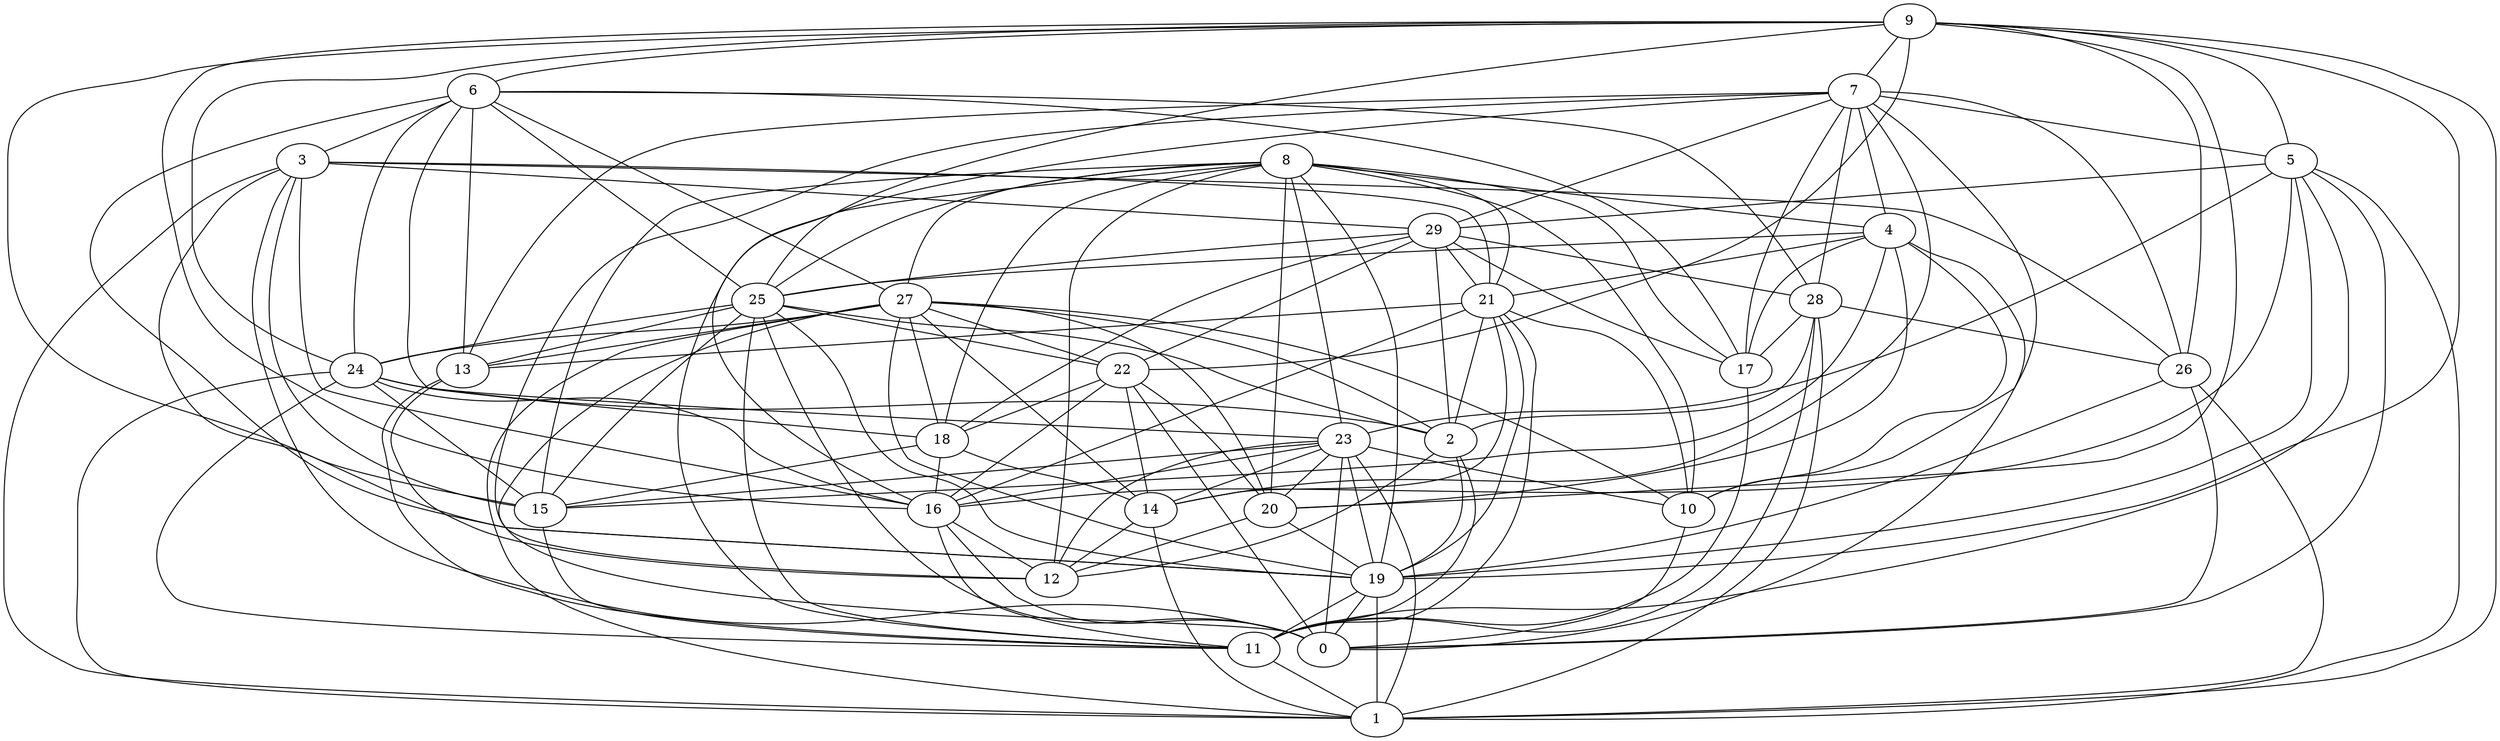 digraph GG_graph {

subgraph G_graph {
edge [color = black]
"24" -> "23" [dir = none]
"24" -> "16" [dir = none]
"24" -> "2" [dir = none]
"13" -> "11" [dir = none]
"13" -> "12" [dir = none]
"29" -> "17" [dir = none]
"14" -> "12" [dir = none]
"26" -> "19" [dir = none]
"26" -> "1" [dir = none]
"28" -> "17" [dir = none]
"28" -> "11" [dir = none]
"28" -> "2" [dir = none]
"28" -> "26" [dir = none]
"9" -> "7" [dir = none]
"9" -> "25" [dir = none]
"9" -> "15" [dir = none]
"22" -> "18" [dir = none]
"22" -> "16" [dir = none]
"17" -> "11" [dir = none]
"8" -> "15" [dir = none]
"8" -> "4" [dir = none]
"8" -> "17" [dir = none]
"8" -> "27" [dir = none]
"8" -> "12" [dir = none]
"8" -> "20" [dir = none]
"8" -> "19" [dir = none]
"8" -> "18" [dir = none]
"16" -> "11" [dir = none]
"16" -> "0" [dir = none]
"6" -> "25" [dir = none]
"6" -> "24" [dir = none]
"6" -> "3" [dir = none]
"6" -> "17" [dir = none]
"6" -> "28" [dir = none]
"3" -> "1" [dir = none]
"3" -> "21" [dir = none]
"3" -> "29" [dir = none]
"3" -> "0" [dir = none]
"5" -> "16" [dir = none]
"5" -> "0" [dir = none]
"5" -> "29" [dir = none]
"20" -> "12" [dir = none]
"23" -> "15" [dir = none]
"21" -> "14" [dir = none]
"21" -> "13" [dir = none]
"21" -> "19" [dir = none]
"21" -> "2" [dir = none]
"4" -> "25" [dir = none]
"4" -> "20" [dir = none]
"25" -> "22" [dir = none]
"25" -> "0" [dir = none]
"2" -> "12" [dir = none]
"27" -> "10" [dir = none]
"7" -> "12" [dir = none]
"7" -> "10" [dir = none]
"7" -> "17" [dir = none]
"7" -> "16" [dir = none]
"10" -> "0" [dir = none]
"4" -> "21" [dir = none]
"11" -> "1" [dir = none]
"23" -> "0" [dir = none]
"7" -> "29" [dir = none]
"23" -> "12" [dir = none]
"7" -> "26" [dir = none]
"23" -> "1" [dir = none]
"3" -> "16" [dir = none]
"26" -> "0" [dir = none]
"9" -> "26" [dir = none]
"9" -> "6" [dir = none]
"7" -> "13" [dir = none]
"21" -> "10" [dir = none]
"27" -> "20" [dir = none]
"27" -> "14" [dir = none]
"5" -> "23" [dir = none]
"4" -> "0" [dir = none]
"5" -> "19" [dir = none]
"7" -> "28" [dir = none]
"25" -> "24" [dir = none]
"24" -> "11" [dir = none]
"29" -> "22" [dir = none]
"27" -> "22" [dir = none]
"29" -> "25" [dir = none]
"19" -> "0" [dir = none]
"16" -> "12" [dir = none]
"9" -> "1" [dir = none]
"9" -> "24" [dir = none]
"25" -> "15" [dir = none]
"22" -> "20" [dir = none]
"9" -> "22" [dir = none]
"6" -> "13" [dir = none]
"4" -> "15" [dir = none]
"9" -> "19" [dir = none]
"23" -> "19" [dir = none]
"27" -> "1" [dir = none]
"2" -> "11" [dir = none]
"29" -> "21" [dir = none]
"9" -> "20" [dir = none]
"18" -> "15" [dir = none]
"27" -> "13" [dir = none]
"3" -> "19" [dir = none]
"8" -> "23" [dir = none]
"23" -> "14" [dir = none]
"7" -> "5" [dir = none]
"18" -> "16" [dir = none]
"27" -> "24" [dir = none]
"9" -> "16" [dir = none]
"18" -> "14" [dir = none]
"8" -> "21" [dir = none]
"23" -> "20" [dir = none]
"27" -> "2" [dir = none]
"23" -> "10" [dir = none]
"25" -> "2" [dir = none]
"24" -> "15" [dir = none]
"24" -> "1" [dir = none]
"22" -> "0" [dir = none]
"4" -> "17" [dir = none]
"29" -> "2" [dir = none]
"6" -> "27" [dir = none]
"7" -> "4" [dir = none]
"27" -> "19" [dir = none]
"19" -> "11" [dir = none]
"15" -> "11" [dir = none]
"23" -> "16" [dir = none]
"8" -> "10" [dir = none]
"27" -> "18" [dir = none]
"3" -> "15" [dir = none]
"8" -> "11" [dir = none]
"3" -> "26" [dir = none]
"6" -> "19" [dir = none]
"25" -> "13" [dir = none]
"9" -> "5" [dir = none]
"4" -> "10" [dir = none]
"25" -> "19" [dir = none]
"7" -> "14" [dir = none]
"2" -> "19" [dir = none]
"20" -> "19" [dir = none]
"21" -> "16" [dir = none]
"5" -> "1" [dir = none]
"22" -> "14" [dir = none]
"5" -> "11" [dir = none]
"14" -> "1" [dir = none]
"29" -> "28" [dir = none]
"8" -> "25" [dir = none]
"29" -> "18" [dir = none]
"19" -> "1" [dir = none]
"25" -> "11" [dir = none]
"21" -> "11" [dir = none]
"6" -> "18" [dir = none]
"27" -> "0" [dir = none]
"28" -> "1" [dir = none]
}

}
